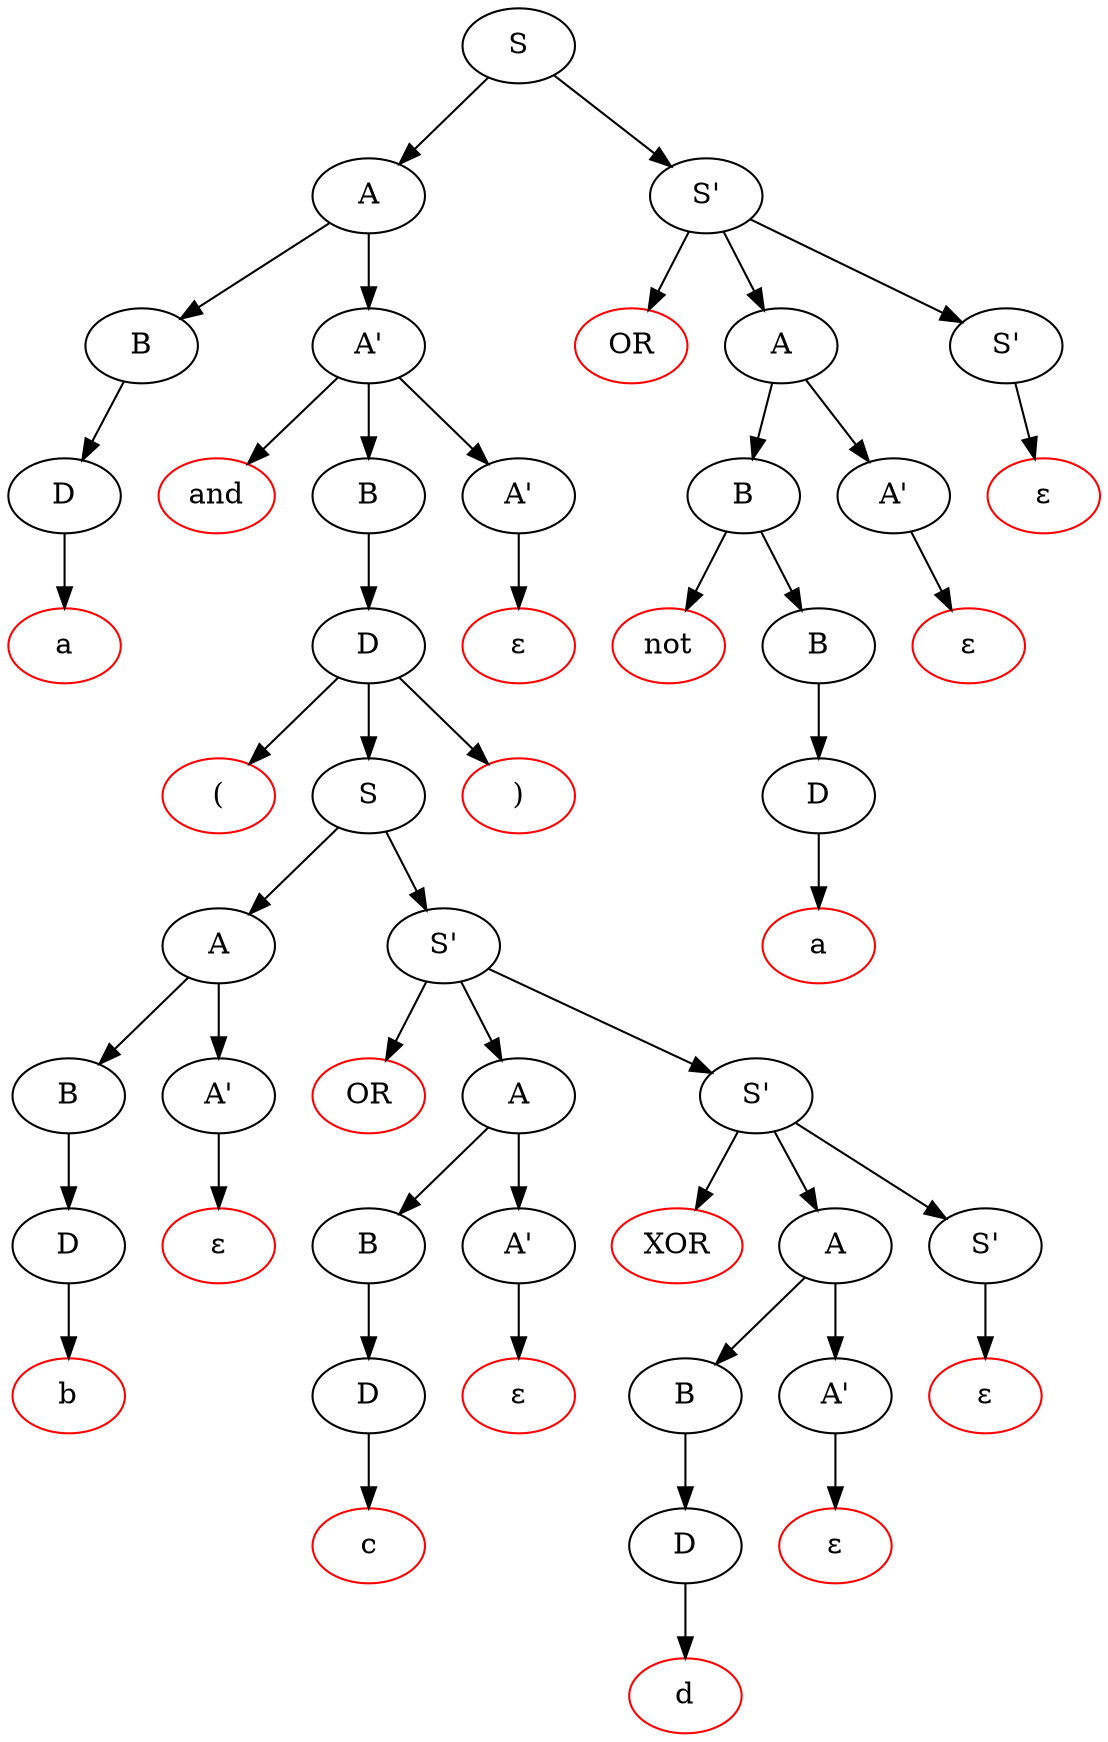 digraph Tree {
0 [label="S"];
1 [label="A"];
2 [label="B"];
3 [label="D"];
4 [label="a", color=red];
3 -> {4};
2 -> {3};
5 [label="A'"];
6 [label="and", color=red];
7 [label="B"];
8 [label="D"];
9 [label="(", color=red];
10 [label="S"];
11 [label="A"];
12 [label="B"];
13 [label="D"];
14 [label="b", color=red];
13 -> {14};
12 -> {13};
15 [label="A'"];
16 [label="ε", color=red];
15 -> {16};
11 -> {12,15};
17 [label="S'"];
18 [label="OR", color=red];
19 [label="A"];
20 [label="B"];
21 [label="D"];
22 [label="c", color=red];
21 -> {22};
20 -> {21};
23 [label="A'"];
24 [label="ε", color=red];
23 -> {24};
19 -> {20,23};
25 [label="S'"];
26 [label="XOR", color=red];
27 [label="A"];
28 [label="B"];
29 [label="D"];
30 [label="d", color=red];
29 -> {30};
28 -> {29};
31 [label="A'"];
32 [label="ε", color=red];
31 -> {32};
27 -> {28,31};
33 [label="S'"];
34 [label="ε", color=red];
33 -> {34};
25 -> {26,27,33};
17 -> {18,19,25};
10 -> {11,17};
35 [label=")", color=red];
8 -> {9,10,35};
7 -> {8};
36 [label="A'"];
37 [label="ε", color=red];
36 -> {37};
5 -> {6,7,36};
1 -> {2,5};
38 [label="S'"];
39 [label="OR", color=red];
40 [label="A"];
41 [label="B"];
42 [label="not", color=red];
43 [label="B"];
44 [label="D"];
45 [label="a", color=red];
44 -> {45};
43 -> {44};
41 -> {42,43};
46 [label="A'"];
47 [label="ε", color=red];
46 -> {47};
40 -> {41,46};
48 [label="S'"];
49 [label="ε", color=red];
48 -> {49};
38 -> {39,40,48};
0 -> {1,38};
}